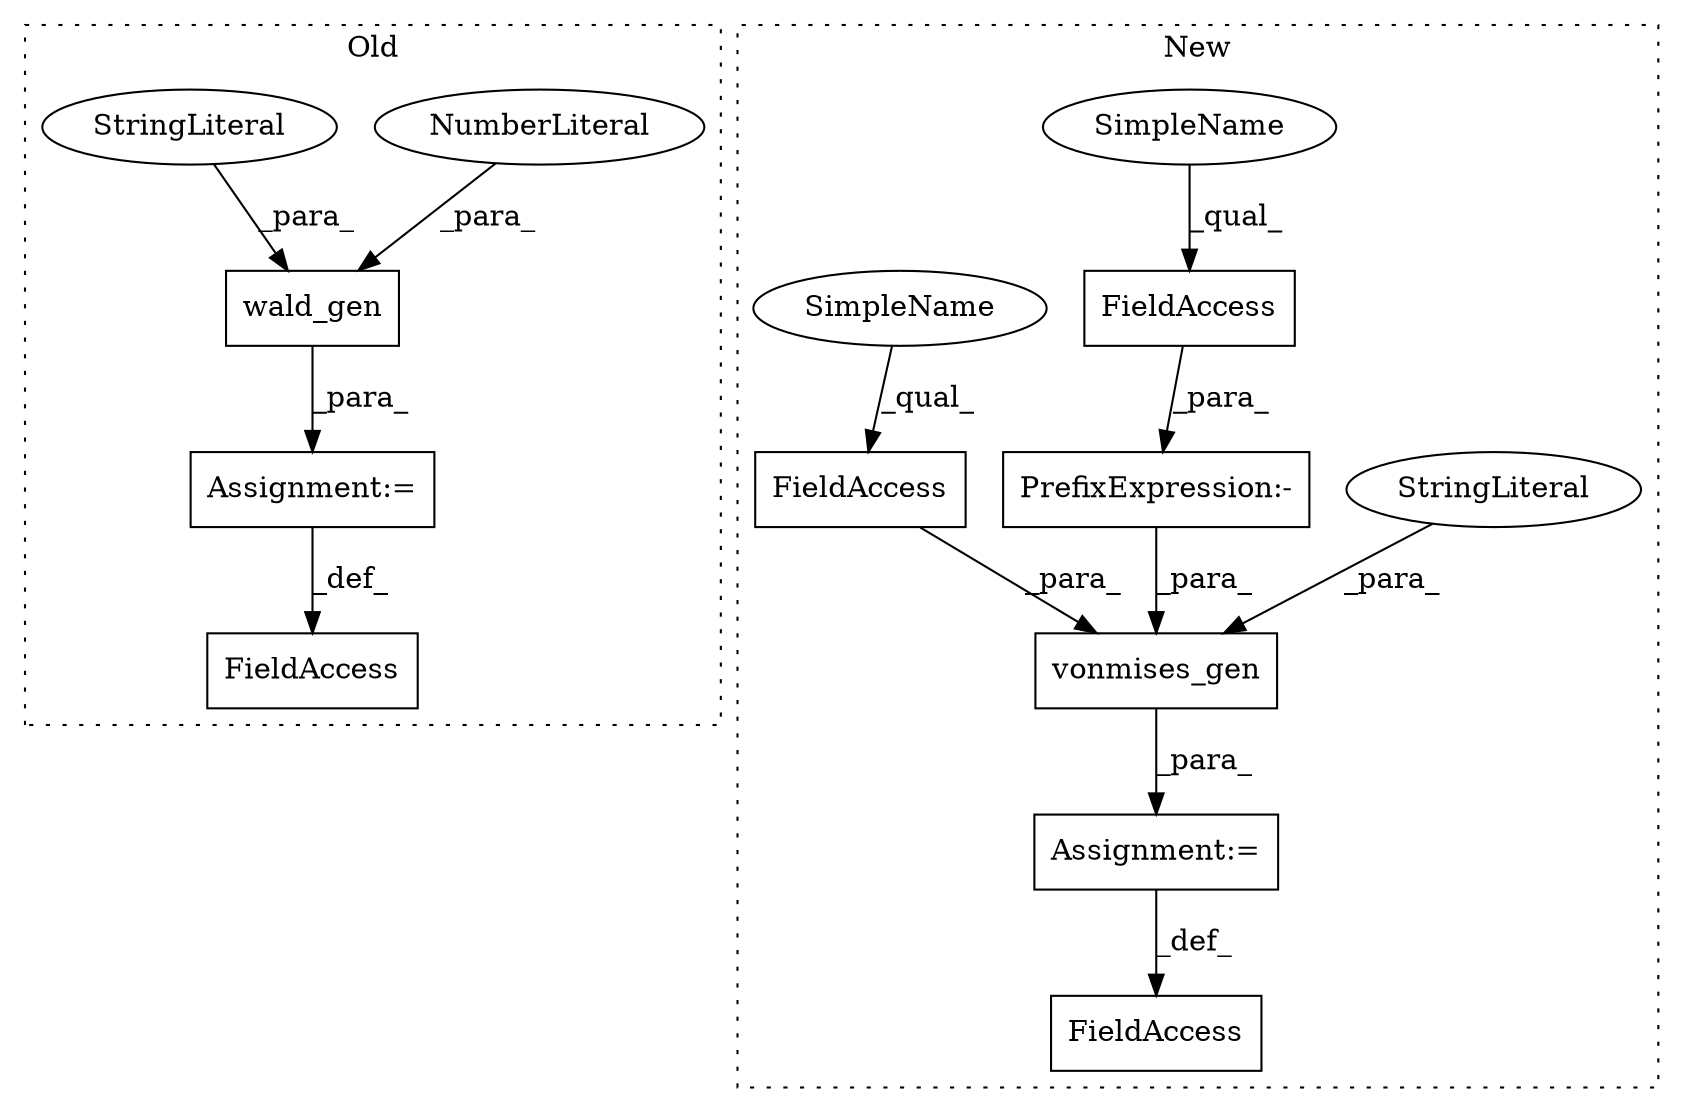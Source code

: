 digraph G {
subgraph cluster0 {
1 [label="wald_gen" a="32" s="102606,102625" l="9,1" shape="box"];
3 [label="NumberLiteral" a="34" s="102615" l="3" shape="ellipse"];
6 [label="FieldAccess" a="22" s="102601" l="4" shape="box"];
10 [label="StringLiteral" a="45" s="102619" l="6" shape="ellipse"];
12 [label="Assignment:=" a="7" s="102605" l="1" shape="box"];
label = "Old";
style="dotted";
}
subgraph cluster1 {
2 [label="vonmises_gen" a="32" s="103060,103107" l="13,1" shape="box"];
4 [label="FieldAccess" a="22" s="103083" l="8" shape="box"];
5 [label="FieldAccess" a="22" s="103074" l="8" shape="box"];
7 [label="FieldAccess" a="22" s="103046" l="13" shape="box"];
8 [label="PrefixExpression:-" a="38" s="103073" l="1" shape="box"];
9 [label="StringLiteral" a="45" s="103092" l="15" shape="ellipse"];
11 [label="Assignment:=" a="7" s="103059" l="1" shape="box"];
13 [label="SimpleName" a="42" s="103074" l="5" shape="ellipse"];
14 [label="SimpleName" a="42" s="103083" l="5" shape="ellipse"];
label = "New";
style="dotted";
}
1 -> 12 [label="_para_"];
2 -> 11 [label="_para_"];
3 -> 1 [label="_para_"];
4 -> 2 [label="_para_"];
5 -> 8 [label="_para_"];
8 -> 2 [label="_para_"];
9 -> 2 [label="_para_"];
10 -> 1 [label="_para_"];
11 -> 7 [label="_def_"];
12 -> 6 [label="_def_"];
13 -> 5 [label="_qual_"];
14 -> 4 [label="_qual_"];
}